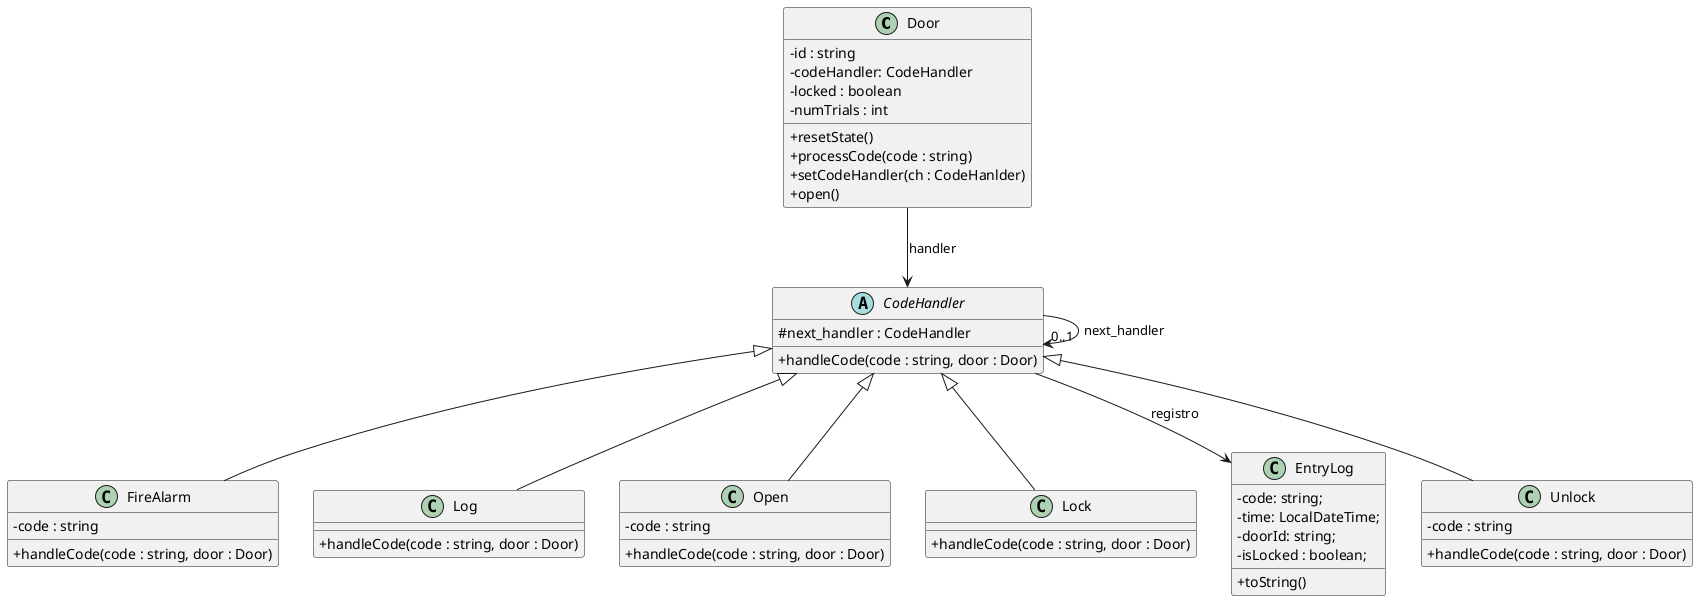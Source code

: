 @startuml
'https://plantuml.com/class-diagram
skinparam classAttributeIconSize 0

class Door {
 -id : string
    - codeHandler: CodeHandler
    - locked : boolean
    - numTrials : int
    + resetState()
    + processCode(code : string)
    + setCodeHandler(ch : CodeHanlder)
    +open()
}

abstract class CodeHandler {
    #next_handler : CodeHandler
    +handleCode(code : string, door : Door)
}

class FireAlarm {
    -code : string
    +handleCode(code : string, door : Door)
}

class Log {
    +handleCode(code : string, door : Door)
}

class Open {
    -code : string
    +handleCode(code : string, door : Door)
}

class Lock{
    +handleCode(code : string, door : Door)
}

class EntryLog{
    - code: string;
    - time: LocalDateTime;
    - doorId: string;
    - isLocked : boolean;
    + toString()
}

class Unlock {
    -code : string
    +handleCode(code : string, door : Door)
}

Door --> CodeHandler : handler
CodeHandler --> EntryLog : registro
CodeHandler <|-- FireAlarm
CodeHandler <|-- Log
CodeHandler <|-- Open
CodeHandler <|-- Lock
CodeHandler <|-- Unlock
CodeHandler --> "0..1" CodeHandler : next_handler

@enduml